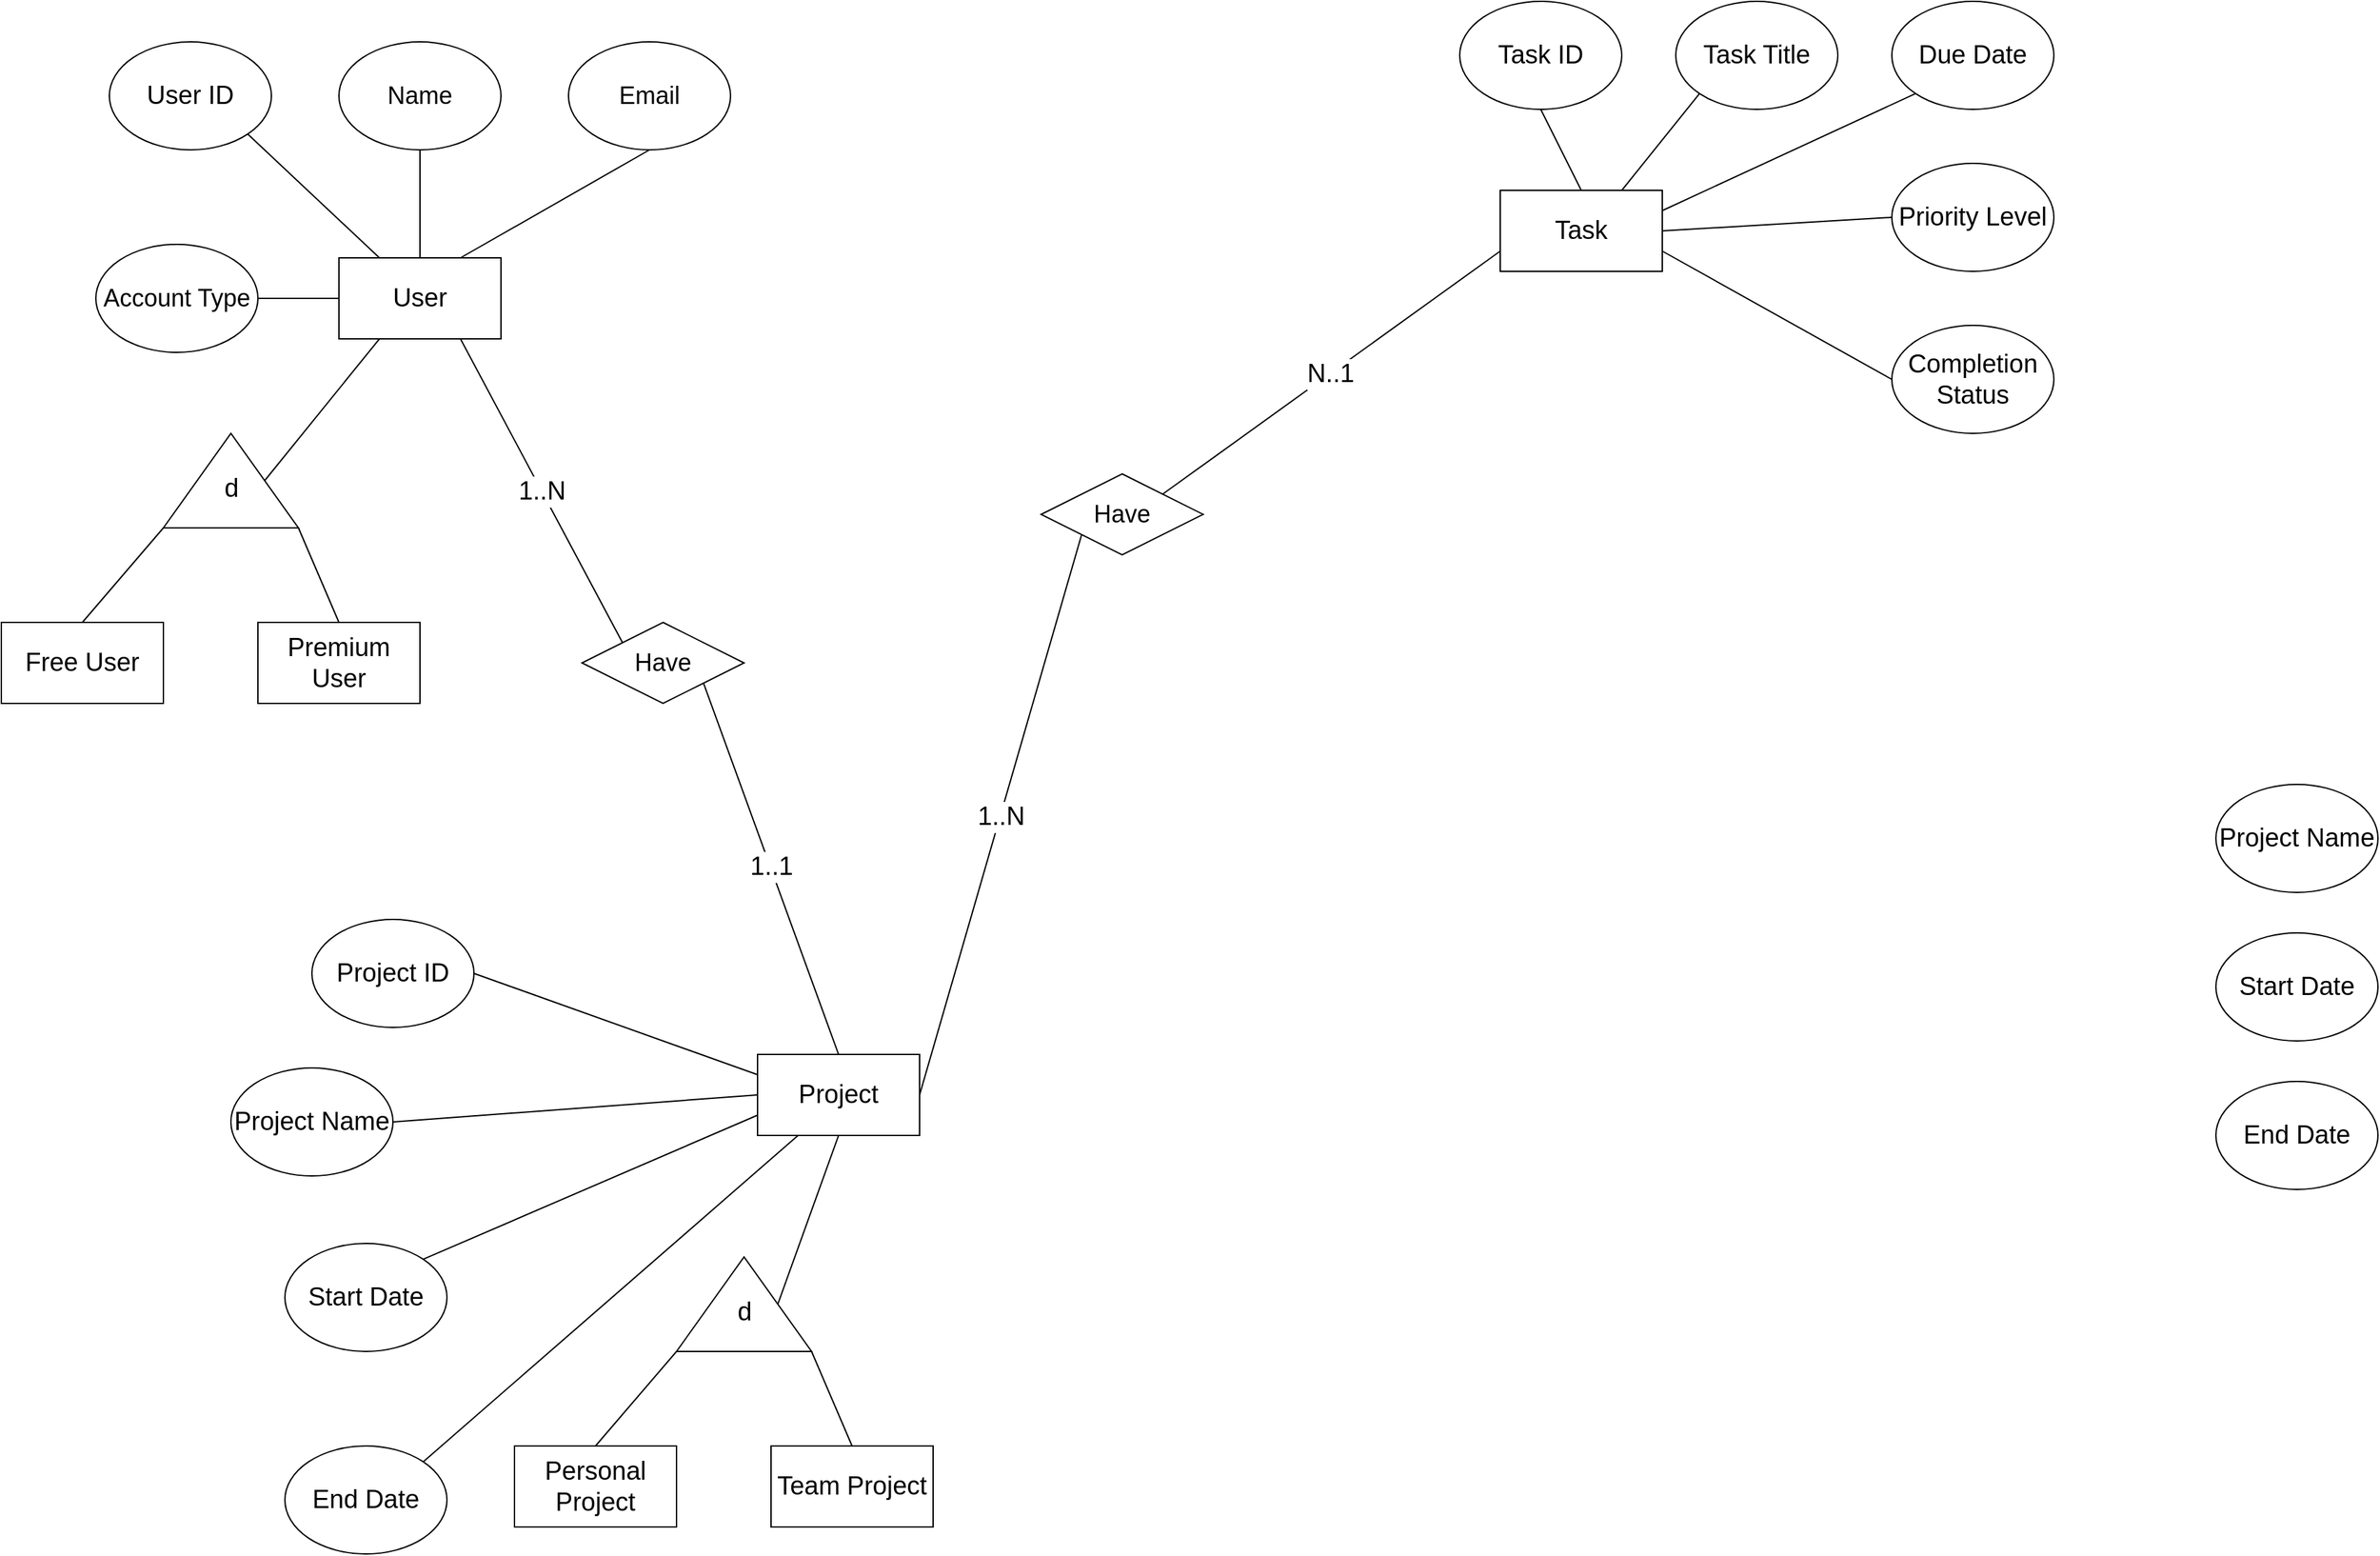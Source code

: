 <mxfile version="24.7.13">
  <diagram name="Page-1" id="II-e74v_wU_CKVrZmNjw">
    <mxGraphModel dx="1000" dy="1746" grid="1" gridSize="10" guides="1" tooltips="1" connect="1" arrows="1" fold="1" page="1" pageScale="1" pageWidth="1100" pageHeight="1700" math="0" shadow="0">
      <root>
        <mxCell id="0" />
        <mxCell id="1" parent="0" />
        <mxCell id="wFdMELHHZYMqAYrjcTEf-1" value="User" style="rounded=0;whiteSpace=wrap;html=1;fontSize=19;" parent="1" vertex="1">
          <mxGeometry x="310" y="240" width="120" height="60" as="geometry" />
        </mxCell>
        <mxCell id="wFdMELHHZYMqAYrjcTEf-2" value="User ID" style="ellipse;whiteSpace=wrap;html=1;fontSize=19;" parent="1" vertex="1">
          <mxGeometry x="140" y="80" width="120" height="80" as="geometry" />
        </mxCell>
        <mxCell id="wFdMELHHZYMqAYrjcTEf-3" value="Name" style="ellipse;whiteSpace=wrap;html=1;fontSize=18;" parent="1" vertex="1">
          <mxGeometry x="310" y="80" width="120" height="80" as="geometry" />
        </mxCell>
        <mxCell id="wFdMELHHZYMqAYrjcTEf-4" value="Email" style="ellipse;whiteSpace=wrap;html=1;fontSize=18;" parent="1" vertex="1">
          <mxGeometry x="480" y="80" width="120" height="80" as="geometry" />
        </mxCell>
        <mxCell id="wFdMELHHZYMqAYrjcTEf-5" value="Account Type" style="ellipse;whiteSpace=wrap;html=1;fontSize=18;" parent="1" vertex="1">
          <mxGeometry x="130" y="230" width="120" height="80" as="geometry" />
        </mxCell>
        <mxCell id="wFdMELHHZYMqAYrjcTEf-6" value="Free User" style="rounded=0;whiteSpace=wrap;html=1;fontSize=19;" parent="1" vertex="1">
          <mxGeometry x="60" y="510" width="120" height="60" as="geometry" />
        </mxCell>
        <mxCell id="wFdMELHHZYMqAYrjcTEf-7" value="Premium User" style="rounded=0;whiteSpace=wrap;html=1;fontSize=19;" parent="1" vertex="1">
          <mxGeometry x="250" y="510" width="120" height="60" as="geometry" />
        </mxCell>
        <mxCell id="cLNEHrny4thK5Ps62Vrg-5" value="d" style="verticalLabelPosition=bottom;verticalAlign=top;html=1;shape=mxgraph.basic.acute_triangle;dx=0.5;fontSize=19;horizontal=1;spacingTop=-47;" vertex="1" parent="1">
          <mxGeometry x="180" y="370" width="100" height="70" as="geometry" />
        </mxCell>
        <mxCell id="cLNEHrny4thK5Ps62Vrg-9" value="" style="endArrow=none;html=1;rounded=0;entryX=0;entryY=0.5;entryDx=0;entryDy=0;exitX=1;exitY=0.5;exitDx=0;exitDy=0;" edge="1" parent="1" source="wFdMELHHZYMqAYrjcTEf-5" target="wFdMELHHZYMqAYrjcTEf-1">
          <mxGeometry width="50" height="50" relative="1" as="geometry">
            <mxPoint x="90" y="460" as="sourcePoint" />
            <mxPoint x="140" y="410" as="targetPoint" />
          </mxGeometry>
        </mxCell>
        <mxCell id="cLNEHrny4thK5Ps62Vrg-10" value="" style="endArrow=none;html=1;rounded=0;entryX=0.25;entryY=0;entryDx=0;entryDy=0;exitX=1;exitY=1;exitDx=0;exitDy=0;" edge="1" parent="1" source="wFdMELHHZYMqAYrjcTEf-2" target="wFdMELHHZYMqAYrjcTEf-1">
          <mxGeometry width="50" height="50" relative="1" as="geometry">
            <mxPoint x="260" y="280" as="sourcePoint" />
            <mxPoint x="320" y="280" as="targetPoint" />
          </mxGeometry>
        </mxCell>
        <mxCell id="cLNEHrny4thK5Ps62Vrg-11" value="" style="endArrow=none;html=1;rounded=0;entryX=0.5;entryY=0;entryDx=0;entryDy=0;" edge="1" parent="1" source="wFdMELHHZYMqAYrjcTEf-3" target="wFdMELHHZYMqAYrjcTEf-1">
          <mxGeometry width="50" height="50" relative="1" as="geometry">
            <mxPoint x="252" y="158" as="sourcePoint" />
            <mxPoint x="350" y="250" as="targetPoint" />
          </mxGeometry>
        </mxCell>
        <mxCell id="cLNEHrny4thK5Ps62Vrg-12" value="" style="endArrow=none;html=1;rounded=0;entryX=0.75;entryY=0;entryDx=0;entryDy=0;exitX=0.5;exitY=1;exitDx=0;exitDy=0;" edge="1" parent="1" source="wFdMELHHZYMqAYrjcTEf-4" target="wFdMELHHZYMqAYrjcTEf-1">
          <mxGeometry width="50" height="50" relative="1" as="geometry">
            <mxPoint x="262" y="168" as="sourcePoint" />
            <mxPoint x="360" y="260" as="targetPoint" />
          </mxGeometry>
        </mxCell>
        <mxCell id="cLNEHrny4thK5Ps62Vrg-13" value="" style="endArrow=none;html=1;rounded=0;exitX=0;exitY=0;exitDx=75;exitDy=35;exitPerimeter=0;entryX=0.25;entryY=1;entryDx=0;entryDy=0;" edge="1" parent="1" source="cLNEHrny4thK5Ps62Vrg-5" target="wFdMELHHZYMqAYrjcTEf-1">
          <mxGeometry width="50" height="50" relative="1" as="geometry">
            <mxPoint x="330" y="400" as="sourcePoint" />
            <mxPoint x="380" y="350" as="targetPoint" />
          </mxGeometry>
        </mxCell>
        <mxCell id="cLNEHrny4thK5Ps62Vrg-14" value="" style="endArrow=none;html=1;rounded=0;entryX=0;entryY=1;entryDx=0;entryDy=0;entryPerimeter=0;" edge="1" parent="1" target="cLNEHrny4thK5Ps62Vrg-5">
          <mxGeometry width="50" height="50" relative="1" as="geometry">
            <mxPoint x="120" y="510" as="sourcePoint" />
            <mxPoint x="170" y="460" as="targetPoint" />
          </mxGeometry>
        </mxCell>
        <mxCell id="cLNEHrny4thK5Ps62Vrg-15" value="" style="endArrow=none;html=1;rounded=0;entryX=1;entryY=1;entryDx=0;entryDy=0;entryPerimeter=0;exitX=0.5;exitY=0;exitDx=0;exitDy=0;" edge="1" parent="1" source="wFdMELHHZYMqAYrjcTEf-7" target="cLNEHrny4thK5Ps62Vrg-5">
          <mxGeometry width="50" height="50" relative="1" as="geometry">
            <mxPoint x="310" y="520" as="sourcePoint" />
            <mxPoint x="360" y="470" as="targetPoint" />
          </mxGeometry>
        </mxCell>
        <mxCell id="cLNEHrny4thK5Ps62Vrg-19" value="Have" style="shape=rhombus;perimeter=rhombusPerimeter;whiteSpace=wrap;html=1;align=center;fontSize=18;" vertex="1" parent="1">
          <mxGeometry x="490" y="510" width="120" height="60" as="geometry" />
        </mxCell>
        <mxCell id="cLNEHrny4thK5Ps62Vrg-24" value="1..N" style="endArrow=none;html=1;rounded=0;exitX=0.75;exitY=1;exitDx=0;exitDy=0;fontSize=19;" edge="1" parent="1" source="wFdMELHHZYMqAYrjcTEf-1">
          <mxGeometry relative="1" as="geometry">
            <mxPoint x="470" y="400" as="sourcePoint" />
            <mxPoint x="520" y="525" as="targetPoint" />
          </mxGeometry>
        </mxCell>
        <mxCell id="cLNEHrny4thK5Ps62Vrg-25" value="Project" style="rounded=0;whiteSpace=wrap;html=1;fontSize=19;" vertex="1" parent="1">
          <mxGeometry x="620" y="830" width="120" height="60" as="geometry" />
        </mxCell>
        <mxCell id="cLNEHrny4thK5Ps62Vrg-26" value="1..1" style="endArrow=none;html=1;rounded=0;entryX=0.5;entryY=0;entryDx=0;entryDy=0;fontSize=19;exitX=1;exitY=1;exitDx=0;exitDy=0;" edge="1" parent="1" source="cLNEHrny4thK5Ps62Vrg-19" target="cLNEHrny4thK5Ps62Vrg-25">
          <mxGeometry x="-0.008" relative="1" as="geometry">
            <mxPoint x="570" y="620" as="sourcePoint" />
            <mxPoint x="530" y="535" as="targetPoint" />
            <mxPoint as="offset" />
          </mxGeometry>
        </mxCell>
        <mxCell id="cLNEHrny4thK5Ps62Vrg-27" value="Project ID" style="ellipse;whiteSpace=wrap;html=1;fontSize=19;" vertex="1" parent="1">
          <mxGeometry x="290" y="730" width="120" height="80" as="geometry" />
        </mxCell>
        <mxCell id="cLNEHrny4thK5Ps62Vrg-30" value="Project Name" style="ellipse;whiteSpace=wrap;html=1;fontSize=19;" vertex="1" parent="1">
          <mxGeometry x="230" y="840" width="120" height="80" as="geometry" />
        </mxCell>
        <mxCell id="cLNEHrny4thK5Ps62Vrg-31" value="Start Date" style="ellipse;whiteSpace=wrap;html=1;fontSize=19;" vertex="1" parent="1">
          <mxGeometry x="270" y="970" width="120" height="80" as="geometry" />
        </mxCell>
        <mxCell id="cLNEHrny4thK5Ps62Vrg-32" value="End Date" style="ellipse;whiteSpace=wrap;html=1;fontSize=19;" vertex="1" parent="1">
          <mxGeometry x="270" y="1120" width="120" height="80" as="geometry" />
        </mxCell>
        <mxCell id="cLNEHrny4thK5Ps62Vrg-33" value="Personal Project" style="rounded=0;whiteSpace=wrap;html=1;fontSize=19;" vertex="1" parent="1">
          <mxGeometry x="440" y="1120" width="120" height="60" as="geometry" />
        </mxCell>
        <mxCell id="cLNEHrny4thK5Ps62Vrg-34" value="Team Project" style="rounded=0;whiteSpace=wrap;html=1;fontSize=19;" vertex="1" parent="1">
          <mxGeometry x="630" y="1120" width="120" height="60" as="geometry" />
        </mxCell>
        <mxCell id="cLNEHrny4thK5Ps62Vrg-35" value="d" style="verticalLabelPosition=bottom;verticalAlign=top;html=1;shape=mxgraph.basic.acute_triangle;dx=0.5;fontSize=19;horizontal=1;spacingTop=-47;" vertex="1" parent="1">
          <mxGeometry x="560" y="980" width="100" height="70" as="geometry" />
        </mxCell>
        <mxCell id="cLNEHrny4thK5Ps62Vrg-36" value="" style="endArrow=none;html=1;rounded=0;entryX=0;entryY=1;entryDx=0;entryDy=0;entryPerimeter=0;" edge="1" parent="1" target="cLNEHrny4thK5Ps62Vrg-35">
          <mxGeometry width="50" height="50" relative="1" as="geometry">
            <mxPoint x="500" y="1120" as="sourcePoint" />
            <mxPoint x="550" y="1070" as="targetPoint" />
          </mxGeometry>
        </mxCell>
        <mxCell id="cLNEHrny4thK5Ps62Vrg-37" value="" style="endArrow=none;html=1;rounded=0;entryX=1;entryY=1;entryDx=0;entryDy=0;entryPerimeter=0;exitX=0.5;exitY=0;exitDx=0;exitDy=0;" edge="1" parent="1" source="cLNEHrny4thK5Ps62Vrg-34" target="cLNEHrny4thK5Ps62Vrg-35">
          <mxGeometry width="50" height="50" relative="1" as="geometry">
            <mxPoint x="690" y="1130" as="sourcePoint" />
            <mxPoint x="740" y="1080" as="targetPoint" />
          </mxGeometry>
        </mxCell>
        <mxCell id="cLNEHrny4thK5Ps62Vrg-38" value="" style="endArrow=none;html=1;rounded=0;entryX=0.5;entryY=1;entryDx=0;entryDy=0;exitX=0;exitY=0;exitDx=75;exitDy=35;exitPerimeter=0;" edge="1" parent="1" source="cLNEHrny4thK5Ps62Vrg-35" target="cLNEHrny4thK5Ps62Vrg-25">
          <mxGeometry width="50" height="50" relative="1" as="geometry">
            <mxPoint x="320" y="620" as="sourcePoint" />
            <mxPoint x="290" y="550" as="targetPoint" />
          </mxGeometry>
        </mxCell>
        <mxCell id="cLNEHrny4thK5Ps62Vrg-39" value="" style="endArrow=none;html=1;rounded=0;entryX=0;entryY=0.25;entryDx=0;entryDy=0;exitX=1;exitY=0.5;exitDx=0;exitDy=0;" edge="1" parent="1" source="cLNEHrny4thK5Ps62Vrg-27" target="cLNEHrny4thK5Ps62Vrg-25">
          <mxGeometry width="50" height="50" relative="1" as="geometry">
            <mxPoint x="550" y="270" as="sourcePoint" />
            <mxPoint x="410" y="350" as="targetPoint" />
          </mxGeometry>
        </mxCell>
        <mxCell id="cLNEHrny4thK5Ps62Vrg-40" value="" style="endArrow=none;html=1;rounded=0;entryX=0;entryY=0.5;entryDx=0;entryDy=0;exitX=1;exitY=0.5;exitDx=0;exitDy=0;" edge="1" parent="1" source="cLNEHrny4thK5Ps62Vrg-30" target="cLNEHrny4thK5Ps62Vrg-25">
          <mxGeometry width="50" height="50" relative="1" as="geometry">
            <mxPoint x="838" y="768" as="sourcePoint" />
            <mxPoint x="720" y="840" as="targetPoint" />
          </mxGeometry>
        </mxCell>
        <mxCell id="cLNEHrny4thK5Ps62Vrg-41" value="" style="endArrow=none;html=1;rounded=0;entryX=0;entryY=0.75;entryDx=0;entryDy=0;exitX=1;exitY=0;exitDx=0;exitDy=0;" edge="1" parent="1" source="cLNEHrny4thK5Ps62Vrg-31" target="cLNEHrny4thK5Ps62Vrg-25">
          <mxGeometry width="50" height="50" relative="1" as="geometry">
            <mxPoint x="820" y="850" as="sourcePoint" />
            <mxPoint x="750" y="855" as="targetPoint" />
          </mxGeometry>
        </mxCell>
        <mxCell id="cLNEHrny4thK5Ps62Vrg-42" value="" style="endArrow=none;html=1;rounded=0;entryX=0.25;entryY=1;entryDx=0;entryDy=0;exitX=1;exitY=0;exitDx=0;exitDy=0;" edge="1" parent="1" source="cLNEHrny4thK5Ps62Vrg-32" target="cLNEHrny4thK5Ps62Vrg-25">
          <mxGeometry width="50" height="50" relative="1" as="geometry">
            <mxPoint x="830" y="860" as="sourcePoint" />
            <mxPoint x="760" y="865" as="targetPoint" />
          </mxGeometry>
        </mxCell>
        <mxCell id="cLNEHrny4thK5Ps62Vrg-43" value="Have" style="shape=rhombus;perimeter=rhombusPerimeter;whiteSpace=wrap;html=1;align=center;fontSize=18;" vertex="1" parent="1">
          <mxGeometry x="830" y="400" width="120" height="60" as="geometry" />
        </mxCell>
        <mxCell id="cLNEHrny4thK5Ps62Vrg-44" value="1..N" style="endArrow=none;html=1;rounded=0;entryX=0;entryY=1;entryDx=0;entryDy=0;fontSize=19;exitX=1;exitY=0.5;exitDx=0;exitDy=0;" edge="1" parent="1" source="cLNEHrny4thK5Ps62Vrg-25" target="cLNEHrny4thK5Ps62Vrg-43">
          <mxGeometry x="-0.008" relative="1" as="geometry">
            <mxPoint x="1110" y="770" as="sourcePoint" />
            <mxPoint x="690" y="740" as="targetPoint" />
            <mxPoint as="offset" />
          </mxGeometry>
        </mxCell>
        <mxCell id="cLNEHrny4thK5Ps62Vrg-45" value="Task ID" style="ellipse;whiteSpace=wrap;html=1;fontSize=19;" vertex="1" parent="1">
          <mxGeometry x="1140" y="50" width="120" height="80" as="geometry" />
        </mxCell>
        <mxCell id="cLNEHrny4thK5Ps62Vrg-46" value="Project Name" style="ellipse;whiteSpace=wrap;html=1;fontSize=19;" vertex="1" parent="1">
          <mxGeometry x="1700" y="630" width="120" height="80" as="geometry" />
        </mxCell>
        <mxCell id="cLNEHrny4thK5Ps62Vrg-47" value="Start Date" style="ellipse;whiteSpace=wrap;html=1;fontSize=19;" vertex="1" parent="1">
          <mxGeometry x="1700" y="740" width="120" height="80" as="geometry" />
        </mxCell>
        <mxCell id="cLNEHrny4thK5Ps62Vrg-48" value="End Date" style="ellipse;whiteSpace=wrap;html=1;fontSize=19;" vertex="1" parent="1">
          <mxGeometry x="1700" y="850" width="120" height="80" as="geometry" />
        </mxCell>
        <mxCell id="cLNEHrny4thK5Ps62Vrg-49" value="Task" style="rounded=0;whiteSpace=wrap;html=1;fontSize=19;" vertex="1" parent="1">
          <mxGeometry x="1170" y="190" width="120" height="60" as="geometry" />
        </mxCell>
        <mxCell id="cLNEHrny4thK5Ps62Vrg-50" value="Task Title" style="ellipse;whiteSpace=wrap;html=1;fontSize=19;" vertex="1" parent="1">
          <mxGeometry x="1300" y="50" width="120" height="80" as="geometry" />
        </mxCell>
        <mxCell id="cLNEHrny4thK5Ps62Vrg-51" value="Due Date" style="ellipse;whiteSpace=wrap;html=1;fontSize=19;" vertex="1" parent="1">
          <mxGeometry x="1460" y="50" width="120" height="80" as="geometry" />
        </mxCell>
        <mxCell id="cLNEHrny4thK5Ps62Vrg-52" value="Priority Level" style="ellipse;whiteSpace=wrap;html=1;fontSize=19;" vertex="1" parent="1">
          <mxGeometry x="1460" y="170" width="120" height="80" as="geometry" />
        </mxCell>
        <mxCell id="cLNEHrny4thK5Ps62Vrg-53" value="Completion Status" style="ellipse;whiteSpace=wrap;html=1;fontSize=19;" vertex="1" parent="1">
          <mxGeometry x="1460" y="290" width="120" height="80" as="geometry" />
        </mxCell>
        <mxCell id="cLNEHrny4thK5Ps62Vrg-54" value="N..1" style="endArrow=none;html=1;rounded=0;entryX=0;entryY=0.75;entryDx=0;entryDy=0;fontSize=19;exitX=1;exitY=0;exitDx=0;exitDy=0;" edge="1" parent="1" source="cLNEHrny4thK5Ps62Vrg-43" target="cLNEHrny4thK5Ps62Vrg-49">
          <mxGeometry x="-0.008" relative="1" as="geometry">
            <mxPoint x="750" y="870" as="sourcePoint" />
            <mxPoint x="870" y="455" as="targetPoint" />
            <mxPoint as="offset" />
          </mxGeometry>
        </mxCell>
        <mxCell id="cLNEHrny4thK5Ps62Vrg-56" value="" style="endArrow=none;html=1;rounded=0;exitX=0.5;exitY=1;exitDx=0;exitDy=0;entryX=0.5;entryY=0;entryDx=0;entryDy=0;" edge="1" parent="1" source="cLNEHrny4thK5Ps62Vrg-45" target="cLNEHrny4thK5Ps62Vrg-49">
          <mxGeometry relative="1" as="geometry">
            <mxPoint x="1410" y="590" as="sourcePoint" />
            <mxPoint x="1570" y="590" as="targetPoint" />
          </mxGeometry>
        </mxCell>
        <mxCell id="cLNEHrny4thK5Ps62Vrg-57" value="" style="endArrow=none;html=1;rounded=0;exitX=0;exitY=1;exitDx=0;exitDy=0;entryX=0.75;entryY=0;entryDx=0;entryDy=0;" edge="1" parent="1" source="cLNEHrny4thK5Ps62Vrg-50" target="cLNEHrny4thK5Ps62Vrg-49">
          <mxGeometry relative="1" as="geometry">
            <mxPoint x="1210" y="140" as="sourcePoint" />
            <mxPoint x="1240" y="200" as="targetPoint" />
          </mxGeometry>
        </mxCell>
        <mxCell id="cLNEHrny4thK5Ps62Vrg-58" value="" style="endArrow=none;html=1;rounded=0;exitX=0;exitY=1;exitDx=0;exitDy=0;entryX=1;entryY=0.25;entryDx=0;entryDy=0;" edge="1" parent="1" source="cLNEHrny4thK5Ps62Vrg-51" target="cLNEHrny4thK5Ps62Vrg-49">
          <mxGeometry relative="1" as="geometry">
            <mxPoint x="1328" y="128" as="sourcePoint" />
            <mxPoint x="1270" y="200" as="targetPoint" />
          </mxGeometry>
        </mxCell>
        <mxCell id="cLNEHrny4thK5Ps62Vrg-59" value="" style="endArrow=none;html=1;rounded=0;exitX=0;exitY=0.5;exitDx=0;exitDy=0;entryX=1;entryY=0.5;entryDx=0;entryDy=0;" edge="1" parent="1" source="cLNEHrny4thK5Ps62Vrg-52" target="cLNEHrny4thK5Ps62Vrg-49">
          <mxGeometry relative="1" as="geometry">
            <mxPoint x="1338" y="138" as="sourcePoint" />
            <mxPoint x="1280" y="210" as="targetPoint" />
          </mxGeometry>
        </mxCell>
        <mxCell id="cLNEHrny4thK5Ps62Vrg-60" value="" style="endArrow=none;html=1;rounded=0;exitX=0;exitY=0.5;exitDx=0;exitDy=0;entryX=1;entryY=0.75;entryDx=0;entryDy=0;" edge="1" parent="1" source="cLNEHrny4thK5Ps62Vrg-53" target="cLNEHrny4thK5Ps62Vrg-49">
          <mxGeometry relative="1" as="geometry">
            <mxPoint x="1348" y="148" as="sourcePoint" />
            <mxPoint x="1290" y="220" as="targetPoint" />
          </mxGeometry>
        </mxCell>
      </root>
    </mxGraphModel>
  </diagram>
</mxfile>
